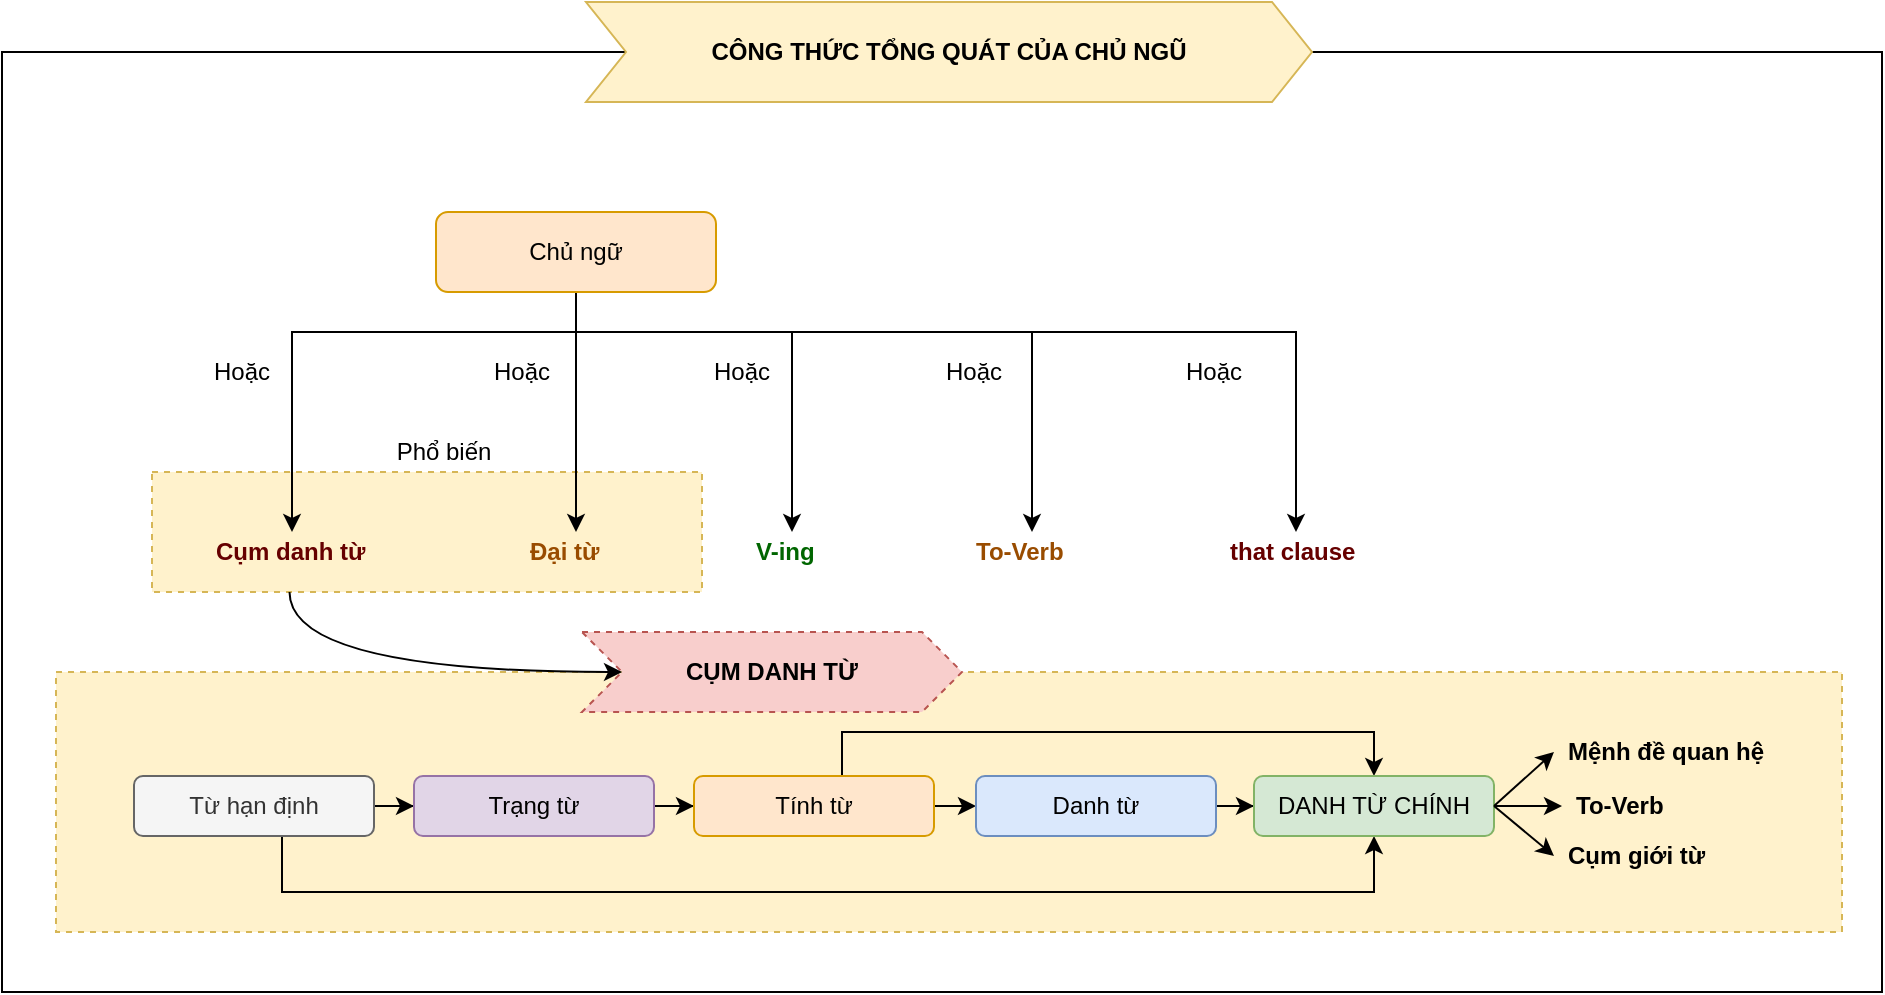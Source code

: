 <mxfile version="13.0.1" type="device"><diagram id="QNf5VHmFWZPwFz5o4tNI" name="Page-1"><mxGraphModel dx="1811" dy="632" grid="1" gridSize="10" guides="1" tooltips="1" connect="1" arrows="1" fold="1" page="1" pageScale="1" pageWidth="850" pageHeight="1100" math="0" shadow="0"><root><mxCell id="0"/><mxCell id="1" parent="0"/><mxCell id="35fRZd-9_eyn6_wnGrMx-1" value="" style="rounded=0;whiteSpace=wrap;html=1;" parent="1" vertex="1"><mxGeometry x="-90" y="160" width="940" height="470" as="geometry"/></mxCell><mxCell id="35fRZd-9_eyn6_wnGrMx-42" value="" style="rounded=0;whiteSpace=wrap;html=1;align=left;fillColor=#fff2cc;dashed=1;strokeColor=#d6b656;" parent="1" vertex="1"><mxGeometry x="-15" y="370" width="275" height="60" as="geometry"/></mxCell><mxCell id="35fRZd-9_eyn6_wnGrMx-2" value="CÔNG THỨC TỔNG QUÁT CỦA CHỦ NGŨ" style="shape=step;perimeter=stepPerimeter;whiteSpace=wrap;html=1;fixedSize=1;fontStyle=1;fillColor=#fff2cc;strokeColor=#d6b656;" parent="1" vertex="1"><mxGeometry x="202" y="135" width="363" height="50" as="geometry"/></mxCell><mxCell id="35fRZd-9_eyn6_wnGrMx-33" style="edgeStyle=orthogonalEdgeStyle;rounded=0;orthogonalLoop=1;jettySize=auto;html=1;entryX=0.5;entryY=0;entryDx=0;entryDy=0;exitX=0.5;exitY=1;exitDx=0;exitDy=0;" parent="1" source="35fRZd-9_eyn6_wnGrMx-4" target="35fRZd-9_eyn6_wnGrMx-32" edge="1"><mxGeometry relative="1" as="geometry"><Array as="points"><mxPoint x="197" y="300"/><mxPoint x="55" y="300"/></Array></mxGeometry></mxCell><mxCell id="35fRZd-9_eyn6_wnGrMx-37" style="edgeStyle=orthogonalEdgeStyle;rounded=0;orthogonalLoop=1;jettySize=auto;html=1;entryX=0.5;entryY=0;entryDx=0;entryDy=0;" parent="1" source="35fRZd-9_eyn6_wnGrMx-4" target="35fRZd-9_eyn6_wnGrMx-34" edge="1"><mxGeometry relative="1" as="geometry"/></mxCell><mxCell id="35fRZd-9_eyn6_wnGrMx-38" style="edgeStyle=orthogonalEdgeStyle;rounded=0;orthogonalLoop=1;jettySize=auto;html=1;entryX=0.5;entryY=0;entryDx=0;entryDy=0;exitX=0.5;exitY=1;exitDx=0;exitDy=0;" parent="1" source="35fRZd-9_eyn6_wnGrMx-4" target="35fRZd-9_eyn6_wnGrMx-35" edge="1"><mxGeometry relative="1" as="geometry"><Array as="points"><mxPoint x="197" y="300"/><mxPoint x="305" y="300"/></Array></mxGeometry></mxCell><mxCell id="0CtctlmxY4VcxOFvnJof-8" style="edgeStyle=orthogonalEdgeStyle;rounded=0;orthogonalLoop=1;jettySize=auto;html=1;entryX=0.5;entryY=0;entryDx=0;entryDy=0;" edge="1" parent="1" source="35fRZd-9_eyn6_wnGrMx-4" target="35fRZd-9_eyn6_wnGrMx-36"><mxGeometry relative="1" as="geometry"><Array as="points"><mxPoint x="197" y="300"/><mxPoint x="425" y="300"/></Array></mxGeometry></mxCell><mxCell id="0CtctlmxY4VcxOFvnJof-11" style="edgeStyle=orthogonalEdgeStyle;rounded=0;orthogonalLoop=1;jettySize=auto;html=1;entryX=0.5;entryY=0;entryDx=0;entryDy=0;strokeColor=#000000;" edge="1" parent="1" source="35fRZd-9_eyn6_wnGrMx-4" target="35fRZd-9_eyn6_wnGrMx-45"><mxGeometry relative="1" as="geometry"><Array as="points"><mxPoint x="197" y="300"/><mxPoint x="557" y="300"/></Array></mxGeometry></mxCell><mxCell id="35fRZd-9_eyn6_wnGrMx-4" value="Chủ ngữ" style="rounded=1;whiteSpace=wrap;html=1;fillColor=#ffe6cc;strokeColor=#d79b00;" parent="1" vertex="1"><mxGeometry x="127" y="240" width="140" height="40" as="geometry"/></mxCell><mxCell id="35fRZd-9_eyn6_wnGrMx-32" value="Cụm danh từ" style="text;html=1;strokeColor=none;fillColor=none;align=left;verticalAlign=middle;whiteSpace=wrap;rounded=0;spacingLeft=5;fontStyle=1;fontColor=#660000;" parent="1" vertex="1"><mxGeometry x="10" y="400" width="90" height="20" as="geometry"/></mxCell><mxCell id="35fRZd-9_eyn6_wnGrMx-34" value="Đại từ" style="text;html=1;strokeColor=none;fillColor=none;align=left;verticalAlign=middle;whiteSpace=wrap;rounded=0;spacingLeft=5;fontStyle=1;fontColor=#994C00;" parent="1" vertex="1"><mxGeometry x="167" y="400" width="60" height="20" as="geometry"/></mxCell><mxCell id="35fRZd-9_eyn6_wnGrMx-35" value="V-ing" style="text;html=1;strokeColor=none;fillColor=none;align=left;verticalAlign=middle;whiteSpace=wrap;rounded=0;spacingLeft=5;fontStyle=1;fontColor=#006600;" parent="1" vertex="1"><mxGeometry x="280" y="400" width="50" height="20" as="geometry"/></mxCell><mxCell id="35fRZd-9_eyn6_wnGrMx-43" value="Phổ biến" style="text;html=1;strokeColor=none;fillColor=none;align=center;verticalAlign=middle;whiteSpace=wrap;rounded=0;dashed=1;" parent="1" vertex="1"><mxGeometry x="96" y="350" width="70" height="20" as="geometry"/></mxCell><mxCell id="35fRZd-9_eyn6_wnGrMx-45" value="that clause" style="text;html=1;strokeColor=none;fillColor=none;align=left;verticalAlign=middle;whiteSpace=wrap;rounded=0;spacingLeft=5;fontStyle=1;fontColor=#660000;" parent="1" vertex="1"><mxGeometry x="517" y="400" width="80" height="20" as="geometry"/></mxCell><mxCell id="35fRZd-9_eyn6_wnGrMx-47" value="" style="rounded=0;whiteSpace=wrap;html=1;align=left;fillColor=#fff2cc;dashed=1;strokeColor=#d6b656;" parent="1" vertex="1"><mxGeometry x="-63" y="470" width="893" height="130" as="geometry"/></mxCell><mxCell id="35fRZd-9_eyn6_wnGrMx-51" value="CỤM DANH TỪ" style="shape=step;perimeter=stepPerimeter;whiteSpace=wrap;html=1;fixedSize=1;dashed=1;fillColor=#f8cecc;align=center;fontStyle=1;strokeColor=#b85450;" parent="1" vertex="1"><mxGeometry x="200" y="450" width="190" height="40" as="geometry"/></mxCell><mxCell id="35fRZd-9_eyn6_wnGrMx-65" style="edgeStyle=orthogonalEdgeStyle;rounded=0;orthogonalLoop=1;jettySize=auto;html=1;entryX=0;entryY=0.5;entryDx=0;entryDy=0;" parent="1" source="35fRZd-9_eyn6_wnGrMx-53" target="35fRZd-9_eyn6_wnGrMx-54" edge="1"><mxGeometry relative="1" as="geometry"/></mxCell><mxCell id="35fRZd-9_eyn6_wnGrMx-70" style="edgeStyle=orthogonalEdgeStyle;rounded=0;orthogonalLoop=1;jettySize=auto;html=1;entryX=0.5;entryY=1;entryDx=0;entryDy=0;" parent="1" source="35fRZd-9_eyn6_wnGrMx-53" target="35fRZd-9_eyn6_wnGrMx-57" edge="1"><mxGeometry relative="1" as="geometry"><Array as="points"><mxPoint x="50" y="580"/><mxPoint x="596" y="580"/></Array></mxGeometry></mxCell><mxCell id="35fRZd-9_eyn6_wnGrMx-53" value="Từ hạn định" style="rounded=1;whiteSpace=wrap;html=1;fillColor=#f5f5f5;align=center;strokeColor=#666666;fontColor=#333333;" parent="1" vertex="1"><mxGeometry x="-24" y="522" width="120" height="30" as="geometry"/></mxCell><mxCell id="35fRZd-9_eyn6_wnGrMx-66" style="edgeStyle=orthogonalEdgeStyle;rounded=0;orthogonalLoop=1;jettySize=auto;html=1;entryX=0;entryY=0.5;entryDx=0;entryDy=0;" parent="1" source="35fRZd-9_eyn6_wnGrMx-54" target="35fRZd-9_eyn6_wnGrMx-55" edge="1"><mxGeometry relative="1" as="geometry"/></mxCell><mxCell id="35fRZd-9_eyn6_wnGrMx-54" value="Trạng từ" style="rounded=1;whiteSpace=wrap;html=1;fillColor=#e1d5e7;align=center;strokeColor=#9673a6;" parent="1" vertex="1"><mxGeometry x="116" y="522" width="120" height="30" as="geometry"/></mxCell><mxCell id="35fRZd-9_eyn6_wnGrMx-67" style="edgeStyle=orthogonalEdgeStyle;rounded=0;orthogonalLoop=1;jettySize=auto;html=1;entryX=0;entryY=0.5;entryDx=0;entryDy=0;" parent="1" source="35fRZd-9_eyn6_wnGrMx-55" target="35fRZd-9_eyn6_wnGrMx-56" edge="1"><mxGeometry relative="1" as="geometry"/></mxCell><mxCell id="35fRZd-9_eyn6_wnGrMx-71" style="edgeStyle=orthogonalEdgeStyle;rounded=0;orthogonalLoop=1;jettySize=auto;html=1;entryX=0.5;entryY=0;entryDx=0;entryDy=0;" parent="1" source="35fRZd-9_eyn6_wnGrMx-55" target="35fRZd-9_eyn6_wnGrMx-57" edge="1"><mxGeometry relative="1" as="geometry"><Array as="points"><mxPoint x="330" y="500"/><mxPoint x="596" y="500"/></Array></mxGeometry></mxCell><mxCell id="35fRZd-9_eyn6_wnGrMx-55" value="Tính từ" style="rounded=1;whiteSpace=wrap;html=1;fillColor=#ffe6cc;align=center;strokeColor=#d79b00;" parent="1" vertex="1"><mxGeometry x="256" y="522" width="120" height="30" as="geometry"/></mxCell><mxCell id="35fRZd-9_eyn6_wnGrMx-68" style="edgeStyle=orthogonalEdgeStyle;rounded=0;orthogonalLoop=1;jettySize=auto;html=1;entryX=0;entryY=0.5;entryDx=0;entryDy=0;" parent="1" source="35fRZd-9_eyn6_wnGrMx-56" target="35fRZd-9_eyn6_wnGrMx-57" edge="1"><mxGeometry relative="1" as="geometry"/></mxCell><mxCell id="35fRZd-9_eyn6_wnGrMx-56" value="Danh từ" style="rounded=1;whiteSpace=wrap;html=1;fillColor=#dae8fc;align=center;strokeColor=#6c8ebf;" parent="1" vertex="1"><mxGeometry x="397" y="522" width="120" height="30" as="geometry"/></mxCell><mxCell id="35fRZd-9_eyn6_wnGrMx-57" value="DANH TỪ CHÍNH" style="rounded=1;whiteSpace=wrap;html=1;fillColor=#d5e8d4;align=center;strokeColor=#82b366;" parent="1" vertex="1"><mxGeometry x="536" y="522" width="120" height="30" as="geometry"/></mxCell><mxCell id="35fRZd-9_eyn6_wnGrMx-58" value="Mệnh đề quan hệ" style="text;html=1;strokeColor=none;fillColor=none;align=left;verticalAlign=middle;whiteSpace=wrap;rounded=0;fontStyle=1;spacingLeft=5;" parent="1" vertex="1"><mxGeometry x="686" y="500" width="130" height="20" as="geometry"/></mxCell><mxCell id="35fRZd-9_eyn6_wnGrMx-59" value="To-Verb" style="text;html=1;strokeColor=none;fillColor=none;align=left;verticalAlign=middle;whiteSpace=wrap;rounded=0;fontStyle=1;spacingLeft=5;" parent="1" vertex="1"><mxGeometry x="690" y="527" width="103" height="20" as="geometry"/></mxCell><mxCell id="35fRZd-9_eyn6_wnGrMx-60" value="Cụm giới từ" style="text;html=1;strokeColor=none;fillColor=none;align=left;verticalAlign=middle;whiteSpace=wrap;rounded=0;fontStyle=1;spacingLeft=5;" parent="1" vertex="1"><mxGeometry x="686" y="552" width="103" height="20" as="geometry"/></mxCell><mxCell id="35fRZd-9_eyn6_wnGrMx-62" value="" style="endArrow=classic;html=1;exitX=1;exitY=0.5;exitDx=0;exitDy=0;entryX=0;entryY=0.5;entryDx=0;entryDy=0;" parent="1" source="35fRZd-9_eyn6_wnGrMx-57" target="35fRZd-9_eyn6_wnGrMx-58" edge="1"><mxGeometry width="50" height="50" relative="1" as="geometry"><mxPoint x="610" y="440" as="sourcePoint"/><mxPoint x="660" y="390" as="targetPoint"/></mxGeometry></mxCell><mxCell id="35fRZd-9_eyn6_wnGrMx-63" value="" style="endArrow=classic;html=1;exitX=1;exitY=0.5;exitDx=0;exitDy=0;entryX=0;entryY=0.5;entryDx=0;entryDy=0;" parent="1" source="35fRZd-9_eyn6_wnGrMx-57" target="35fRZd-9_eyn6_wnGrMx-59" edge="1"><mxGeometry width="50" height="50" relative="1" as="geometry"><mxPoint x="610" y="440" as="sourcePoint"/><mxPoint x="660" y="390" as="targetPoint"/></mxGeometry></mxCell><mxCell id="35fRZd-9_eyn6_wnGrMx-64" value="" style="endArrow=classic;html=1;exitX=1;exitY=0.5;exitDx=0;exitDy=0;entryX=0;entryY=0.5;entryDx=0;entryDy=0;" parent="1" source="35fRZd-9_eyn6_wnGrMx-57" target="35fRZd-9_eyn6_wnGrMx-60" edge="1"><mxGeometry width="50" height="50" relative="1" as="geometry"><mxPoint x="610" y="440" as="sourcePoint"/><mxPoint x="660" y="390" as="targetPoint"/></mxGeometry></mxCell><mxCell id="35fRZd-9_eyn6_wnGrMx-36" value="To-Verb" style="text;html=1;strokeColor=none;fillColor=none;align=left;verticalAlign=middle;whiteSpace=wrap;rounded=0;spacingLeft=5;fontStyle=1;fontColor=#994C00;" parent="1" vertex="1"><mxGeometry x="390" y="400" width="70" height="20" as="geometry"/></mxCell><mxCell id="0CtctlmxY4VcxOFvnJof-4" value="" style="curved=1;endArrow=classic;html=1;exitX=0.25;exitY=1;exitDx=0;exitDy=0;entryX=0;entryY=0.5;entryDx=0;entryDy=0;" edge="1" parent="1" source="35fRZd-9_eyn6_wnGrMx-42" target="35fRZd-9_eyn6_wnGrMx-51"><mxGeometry width="50" height="50" relative="1" as="geometry"><mxPoint x="270" y="480" as="sourcePoint"/><mxPoint x="320" y="430" as="targetPoint"/><Array as="points"><mxPoint x="54" y="470"/></Array></mxGeometry></mxCell><mxCell id="0CtctlmxY4VcxOFvnJof-5" value="Hoặc" style="text;html=1;strokeColor=none;fillColor=none;align=center;verticalAlign=middle;whiteSpace=wrap;rounded=0;" vertex="1" parent="1"><mxGeometry x="10" y="310" width="40" height="20" as="geometry"/></mxCell><mxCell id="0CtctlmxY4VcxOFvnJof-6" value="Hoặc" style="text;html=1;strokeColor=none;fillColor=none;align=center;verticalAlign=middle;whiteSpace=wrap;rounded=0;" vertex="1" parent="1"><mxGeometry x="150" y="310" width="40" height="20" as="geometry"/></mxCell><mxCell id="0CtctlmxY4VcxOFvnJof-7" value="Hoặc" style="text;html=1;strokeColor=none;fillColor=none;align=center;verticalAlign=middle;whiteSpace=wrap;rounded=0;" vertex="1" parent="1"><mxGeometry x="260" y="310" width="40" height="20" as="geometry"/></mxCell><mxCell id="0CtctlmxY4VcxOFvnJof-9" value="Hoặc" style="text;html=1;strokeColor=none;fillColor=none;align=center;verticalAlign=middle;whiteSpace=wrap;rounded=0;" vertex="1" parent="1"><mxGeometry x="376" y="310" width="40" height="20" as="geometry"/></mxCell><mxCell id="0CtctlmxY4VcxOFvnJof-10" value="Hoặc" style="text;html=1;strokeColor=none;fillColor=none;align=center;verticalAlign=middle;whiteSpace=wrap;rounded=0;" vertex="1" parent="1"><mxGeometry x="496" y="310" width="40" height="20" as="geometry"/></mxCell></root></mxGraphModel></diagram></mxfile>